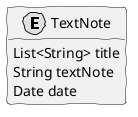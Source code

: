 @startuml  dm.png
skinparam handwritten true
skinparam monochrome true
skinparam packageStyle rect
skinparam defaultFontName FG Virgil
skinparam shadowing false

hide empty methods

class TextNote << (E,yellow) >> {
	List<String> title
	String textNote
	Date date
}

@enduml